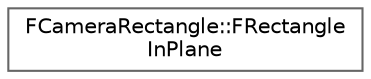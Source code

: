 digraph "Graphical Class Hierarchy"
{
 // INTERACTIVE_SVG=YES
 // LATEX_PDF_SIZE
  bgcolor="transparent";
  edge [fontname=Helvetica,fontsize=10,labelfontname=Helvetica,labelfontsize=10];
  node [fontname=Helvetica,fontsize=10,shape=box,height=0.2,width=0.4];
  rankdir="LR";
  Node0 [id="Node000000",label="FCameraRectangle::FRectangle\lInPlane",height=0.2,width=0.4,color="grey40", fillcolor="white", style="filled",URL="$dc/d00/structFCameraRectangle_1_1FRectangleInPlane.html",tooltip=" "];
}
